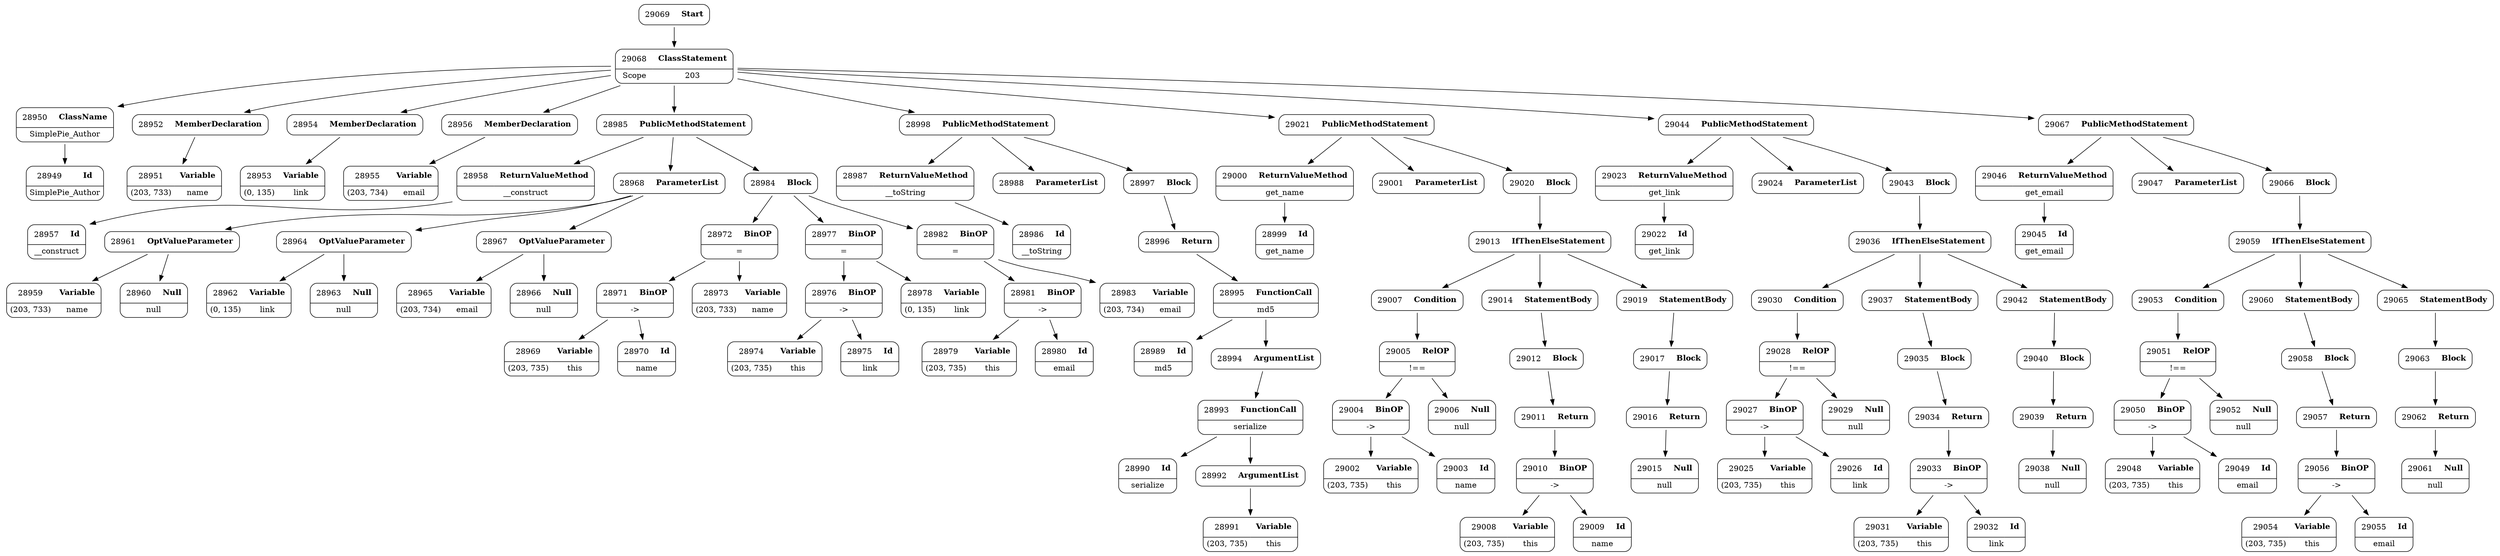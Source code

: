 digraph ast {
node [shape=none];
28949 [label=<<TABLE border='1' cellspacing='0' cellpadding='10' style='rounded' ><TR><TD border='0'>28949</TD><TD border='0'><B>Id</B></TD></TR><HR/><TR><TD border='0' cellpadding='5' colspan='2'>SimplePie_Author</TD></TR></TABLE>>];
28950 [label=<<TABLE border='1' cellspacing='0' cellpadding='10' style='rounded' ><TR><TD border='0'>28950</TD><TD border='0'><B>ClassName</B></TD></TR><HR/><TR><TD border='0' cellpadding='5' colspan='2'>SimplePie_Author</TD></TR></TABLE>>];
28950 -> 28949 [weight=2];
28951 [label=<<TABLE border='1' cellspacing='0' cellpadding='10' style='rounded' ><TR><TD border='0'>28951</TD><TD border='0'><B>Variable</B></TD></TR><HR/><TR><TD border='0' cellpadding='5'>(203, 733)</TD><TD border='0' cellpadding='5'>name</TD></TR></TABLE>>];
28952 [label=<<TABLE border='1' cellspacing='0' cellpadding='10' style='rounded' ><TR><TD border='0'>28952</TD><TD border='0'><B>MemberDeclaration</B></TD></TR></TABLE>>];
28952 -> 28951 [weight=2];
28953 [label=<<TABLE border='1' cellspacing='0' cellpadding='10' style='rounded' ><TR><TD border='0'>28953</TD><TD border='0'><B>Variable</B></TD></TR><HR/><TR><TD border='0' cellpadding='5'>(0, 135)</TD><TD border='0' cellpadding='5'>link</TD></TR></TABLE>>];
28954 [label=<<TABLE border='1' cellspacing='0' cellpadding='10' style='rounded' ><TR><TD border='0'>28954</TD><TD border='0'><B>MemberDeclaration</B></TD></TR></TABLE>>];
28954 -> 28953 [weight=2];
28955 [label=<<TABLE border='1' cellspacing='0' cellpadding='10' style='rounded' ><TR><TD border='0'>28955</TD><TD border='0'><B>Variable</B></TD></TR><HR/><TR><TD border='0' cellpadding='5'>(203, 734)</TD><TD border='0' cellpadding='5'>email</TD></TR></TABLE>>];
28956 [label=<<TABLE border='1' cellspacing='0' cellpadding='10' style='rounded' ><TR><TD border='0'>28956</TD><TD border='0'><B>MemberDeclaration</B></TD></TR></TABLE>>];
28956 -> 28955 [weight=2];
28957 [label=<<TABLE border='1' cellspacing='0' cellpadding='10' style='rounded' ><TR><TD border='0'>28957</TD><TD border='0'><B>Id</B></TD></TR><HR/><TR><TD border='0' cellpadding='5' colspan='2'>__construct</TD></TR></TABLE>>];
28958 [label=<<TABLE border='1' cellspacing='0' cellpadding='10' style='rounded' ><TR><TD border='0'>28958</TD><TD border='0'><B>ReturnValueMethod</B></TD></TR><HR/><TR><TD border='0' cellpadding='5' colspan='2'>__construct</TD></TR></TABLE>>];
28958 -> 28957 [weight=2];
28959 [label=<<TABLE border='1' cellspacing='0' cellpadding='10' style='rounded' ><TR><TD border='0'>28959</TD><TD border='0'><B>Variable</B></TD></TR><HR/><TR><TD border='0' cellpadding='5'>(203, 733)</TD><TD border='0' cellpadding='5'>name</TD></TR></TABLE>>];
28960 [label=<<TABLE border='1' cellspacing='0' cellpadding='10' style='rounded' ><TR><TD border='0'>28960</TD><TD border='0'><B>Null</B></TD></TR><HR/><TR><TD border='0' cellpadding='5' colspan='2'>null</TD></TR></TABLE>>];
28961 [label=<<TABLE border='1' cellspacing='0' cellpadding='10' style='rounded' ><TR><TD border='0'>28961</TD><TD border='0'><B>OptValueParameter</B></TD></TR></TABLE>>];
28961 -> 28959 [weight=2];
28961 -> 28960 [weight=2];
28962 [label=<<TABLE border='1' cellspacing='0' cellpadding='10' style='rounded' ><TR><TD border='0'>28962</TD><TD border='0'><B>Variable</B></TD></TR><HR/><TR><TD border='0' cellpadding='5'>(0, 135)</TD><TD border='0' cellpadding='5'>link</TD></TR></TABLE>>];
28963 [label=<<TABLE border='1' cellspacing='0' cellpadding='10' style='rounded' ><TR><TD border='0'>28963</TD><TD border='0'><B>Null</B></TD></TR><HR/><TR><TD border='0' cellpadding='5' colspan='2'>null</TD></TR></TABLE>>];
28964 [label=<<TABLE border='1' cellspacing='0' cellpadding='10' style='rounded' ><TR><TD border='0'>28964</TD><TD border='0'><B>OptValueParameter</B></TD></TR></TABLE>>];
28964 -> 28962 [weight=2];
28964 -> 28963 [weight=2];
28965 [label=<<TABLE border='1' cellspacing='0' cellpadding='10' style='rounded' ><TR><TD border='0'>28965</TD><TD border='0'><B>Variable</B></TD></TR><HR/><TR><TD border='0' cellpadding='5'>(203, 734)</TD><TD border='0' cellpadding='5'>email</TD></TR></TABLE>>];
28966 [label=<<TABLE border='1' cellspacing='0' cellpadding='10' style='rounded' ><TR><TD border='0'>28966</TD><TD border='0'><B>Null</B></TD></TR><HR/><TR><TD border='0' cellpadding='5' colspan='2'>null</TD></TR></TABLE>>];
28967 [label=<<TABLE border='1' cellspacing='0' cellpadding='10' style='rounded' ><TR><TD border='0'>28967</TD><TD border='0'><B>OptValueParameter</B></TD></TR></TABLE>>];
28967 -> 28965 [weight=2];
28967 -> 28966 [weight=2];
28968 [label=<<TABLE border='1' cellspacing='0' cellpadding='10' style='rounded' ><TR><TD border='0'>28968</TD><TD border='0'><B>ParameterList</B></TD></TR></TABLE>>];
28968 -> 28961 [weight=2];
28968 -> 28964 [weight=2];
28968 -> 28967 [weight=2];
28969 [label=<<TABLE border='1' cellspacing='0' cellpadding='10' style='rounded' ><TR><TD border='0'>28969</TD><TD border='0'><B>Variable</B></TD></TR><HR/><TR><TD border='0' cellpadding='5'>(203, 735)</TD><TD border='0' cellpadding='5'>this</TD></TR></TABLE>>];
28970 [label=<<TABLE border='1' cellspacing='0' cellpadding='10' style='rounded' ><TR><TD border='0'>28970</TD><TD border='0'><B>Id</B></TD></TR><HR/><TR><TD border='0' cellpadding='5' colspan='2'>name</TD></TR></TABLE>>];
28971 [label=<<TABLE border='1' cellspacing='0' cellpadding='10' style='rounded' ><TR><TD border='0'>28971</TD><TD border='0'><B>BinOP</B></TD></TR><HR/><TR><TD border='0' cellpadding='5' colspan='2'>-&gt;</TD></TR></TABLE>>];
28971 -> 28969 [weight=2];
28971 -> 28970 [weight=2];
28972 [label=<<TABLE border='1' cellspacing='0' cellpadding='10' style='rounded' ><TR><TD border='0'>28972</TD><TD border='0'><B>BinOP</B></TD></TR><HR/><TR><TD border='0' cellpadding='5' colspan='2'>=</TD></TR></TABLE>>];
28972 -> 28971 [weight=2];
28972 -> 28973 [weight=2];
28973 [label=<<TABLE border='1' cellspacing='0' cellpadding='10' style='rounded' ><TR><TD border='0'>28973</TD><TD border='0'><B>Variable</B></TD></TR><HR/><TR><TD border='0' cellpadding='5'>(203, 733)</TD><TD border='0' cellpadding='5'>name</TD></TR></TABLE>>];
28974 [label=<<TABLE border='1' cellspacing='0' cellpadding='10' style='rounded' ><TR><TD border='0'>28974</TD><TD border='0'><B>Variable</B></TD></TR><HR/><TR><TD border='0' cellpadding='5'>(203, 735)</TD><TD border='0' cellpadding='5'>this</TD></TR></TABLE>>];
28975 [label=<<TABLE border='1' cellspacing='0' cellpadding='10' style='rounded' ><TR><TD border='0'>28975</TD><TD border='0'><B>Id</B></TD></TR><HR/><TR><TD border='0' cellpadding='5' colspan='2'>link</TD></TR></TABLE>>];
28976 [label=<<TABLE border='1' cellspacing='0' cellpadding='10' style='rounded' ><TR><TD border='0'>28976</TD><TD border='0'><B>BinOP</B></TD></TR><HR/><TR><TD border='0' cellpadding='5' colspan='2'>-&gt;</TD></TR></TABLE>>];
28976 -> 28974 [weight=2];
28976 -> 28975 [weight=2];
28977 [label=<<TABLE border='1' cellspacing='0' cellpadding='10' style='rounded' ><TR><TD border='0'>28977</TD><TD border='0'><B>BinOP</B></TD></TR><HR/><TR><TD border='0' cellpadding='5' colspan='2'>=</TD></TR></TABLE>>];
28977 -> 28976 [weight=2];
28977 -> 28978 [weight=2];
28978 [label=<<TABLE border='1' cellspacing='0' cellpadding='10' style='rounded' ><TR><TD border='0'>28978</TD><TD border='0'><B>Variable</B></TD></TR><HR/><TR><TD border='0' cellpadding='5'>(0, 135)</TD><TD border='0' cellpadding='5'>link</TD></TR></TABLE>>];
28979 [label=<<TABLE border='1' cellspacing='0' cellpadding='10' style='rounded' ><TR><TD border='0'>28979</TD><TD border='0'><B>Variable</B></TD></TR><HR/><TR><TD border='0' cellpadding='5'>(203, 735)</TD><TD border='0' cellpadding='5'>this</TD></TR></TABLE>>];
28980 [label=<<TABLE border='1' cellspacing='0' cellpadding='10' style='rounded' ><TR><TD border='0'>28980</TD><TD border='0'><B>Id</B></TD></TR><HR/><TR><TD border='0' cellpadding='5' colspan='2'>email</TD></TR></TABLE>>];
28981 [label=<<TABLE border='1' cellspacing='0' cellpadding='10' style='rounded' ><TR><TD border='0'>28981</TD><TD border='0'><B>BinOP</B></TD></TR><HR/><TR><TD border='0' cellpadding='5' colspan='2'>-&gt;</TD></TR></TABLE>>];
28981 -> 28979 [weight=2];
28981 -> 28980 [weight=2];
28982 [label=<<TABLE border='1' cellspacing='0' cellpadding='10' style='rounded' ><TR><TD border='0'>28982</TD><TD border='0'><B>BinOP</B></TD></TR><HR/><TR><TD border='0' cellpadding='5' colspan='2'>=</TD></TR></TABLE>>];
28982 -> 28981 [weight=2];
28982 -> 28983 [weight=2];
28983 [label=<<TABLE border='1' cellspacing='0' cellpadding='10' style='rounded' ><TR><TD border='0'>28983</TD><TD border='0'><B>Variable</B></TD></TR><HR/><TR><TD border='0' cellpadding='5'>(203, 734)</TD><TD border='0' cellpadding='5'>email</TD></TR></TABLE>>];
28984 [label=<<TABLE border='1' cellspacing='0' cellpadding='10' style='rounded' ><TR><TD border='0'>28984</TD><TD border='0'><B>Block</B></TD></TR></TABLE>>];
28984 -> 28972 [weight=2];
28984 -> 28977 [weight=2];
28984 -> 28982 [weight=2];
28985 [label=<<TABLE border='1' cellspacing='0' cellpadding='10' style='rounded' ><TR><TD border='0'>28985</TD><TD border='0'><B>PublicMethodStatement</B></TD></TR></TABLE>>];
28985 -> 28958 [weight=2];
28985 -> 28968 [weight=2];
28985 -> 28984 [weight=2];
28986 [label=<<TABLE border='1' cellspacing='0' cellpadding='10' style='rounded' ><TR><TD border='0'>28986</TD><TD border='0'><B>Id</B></TD></TR><HR/><TR><TD border='0' cellpadding='5' colspan='2'>__toString</TD></TR></TABLE>>];
28987 [label=<<TABLE border='1' cellspacing='0' cellpadding='10' style='rounded' ><TR><TD border='0'>28987</TD><TD border='0'><B>ReturnValueMethod</B></TD></TR><HR/><TR><TD border='0' cellpadding='5' colspan='2'>__toString</TD></TR></TABLE>>];
28987 -> 28986 [weight=2];
28988 [label=<<TABLE border='1' cellspacing='0' cellpadding='10' style='rounded' ><TR><TD border='0'>28988</TD><TD border='0'><B>ParameterList</B></TD></TR></TABLE>>];
28989 [label=<<TABLE border='1' cellspacing='0' cellpadding='10' style='rounded' ><TR><TD border='0'>28989</TD><TD border='0'><B>Id</B></TD></TR><HR/><TR><TD border='0' cellpadding='5' colspan='2'>md5</TD></TR></TABLE>>];
28990 [label=<<TABLE border='1' cellspacing='0' cellpadding='10' style='rounded' ><TR><TD border='0'>28990</TD><TD border='0'><B>Id</B></TD></TR><HR/><TR><TD border='0' cellpadding='5' colspan='2'>serialize</TD></TR></TABLE>>];
28991 [label=<<TABLE border='1' cellspacing='0' cellpadding='10' style='rounded' ><TR><TD border='0'>28991</TD><TD border='0'><B>Variable</B></TD></TR><HR/><TR><TD border='0' cellpadding='5'>(203, 735)</TD><TD border='0' cellpadding='5'>this</TD></TR></TABLE>>];
28992 [label=<<TABLE border='1' cellspacing='0' cellpadding='10' style='rounded' ><TR><TD border='0'>28992</TD><TD border='0'><B>ArgumentList</B></TD></TR></TABLE>>];
28992 -> 28991 [weight=2];
28993 [label=<<TABLE border='1' cellspacing='0' cellpadding='10' style='rounded' ><TR><TD border='0'>28993</TD><TD border='0'><B>FunctionCall</B></TD></TR><HR/><TR><TD border='0' cellpadding='5' colspan='2'>serialize</TD></TR></TABLE>>];
28993 -> 28990 [weight=2];
28993 -> 28992 [weight=2];
28994 [label=<<TABLE border='1' cellspacing='0' cellpadding='10' style='rounded' ><TR><TD border='0'>28994</TD><TD border='0'><B>ArgumentList</B></TD></TR></TABLE>>];
28994 -> 28993 [weight=2];
28995 [label=<<TABLE border='1' cellspacing='0' cellpadding='10' style='rounded' ><TR><TD border='0'>28995</TD><TD border='0'><B>FunctionCall</B></TD></TR><HR/><TR><TD border='0' cellpadding='5' colspan='2'>md5</TD></TR></TABLE>>];
28995 -> 28989 [weight=2];
28995 -> 28994 [weight=2];
28996 [label=<<TABLE border='1' cellspacing='0' cellpadding='10' style='rounded' ><TR><TD border='0'>28996</TD><TD border='0'><B>Return</B></TD></TR></TABLE>>];
28996 -> 28995 [weight=2];
28997 [label=<<TABLE border='1' cellspacing='0' cellpadding='10' style='rounded' ><TR><TD border='0'>28997</TD><TD border='0'><B>Block</B></TD></TR></TABLE>>];
28997 -> 28996 [weight=2];
28998 [label=<<TABLE border='1' cellspacing='0' cellpadding='10' style='rounded' ><TR><TD border='0'>28998</TD><TD border='0'><B>PublicMethodStatement</B></TD></TR></TABLE>>];
28998 -> 28987 [weight=2];
28998 -> 28988 [weight=2];
28998 -> 28997 [weight=2];
28999 [label=<<TABLE border='1' cellspacing='0' cellpadding='10' style='rounded' ><TR><TD border='0'>28999</TD><TD border='0'><B>Id</B></TD></TR><HR/><TR><TD border='0' cellpadding='5' colspan='2'>get_name</TD></TR></TABLE>>];
29000 [label=<<TABLE border='1' cellspacing='0' cellpadding='10' style='rounded' ><TR><TD border='0'>29000</TD><TD border='0'><B>ReturnValueMethod</B></TD></TR><HR/><TR><TD border='0' cellpadding='5' colspan='2'>get_name</TD></TR></TABLE>>];
29000 -> 28999 [weight=2];
29001 [label=<<TABLE border='1' cellspacing='0' cellpadding='10' style='rounded' ><TR><TD border='0'>29001</TD><TD border='0'><B>ParameterList</B></TD></TR></TABLE>>];
29002 [label=<<TABLE border='1' cellspacing='0' cellpadding='10' style='rounded' ><TR><TD border='0'>29002</TD><TD border='0'><B>Variable</B></TD></TR><HR/><TR><TD border='0' cellpadding='5'>(203, 735)</TD><TD border='0' cellpadding='5'>this</TD></TR></TABLE>>];
29003 [label=<<TABLE border='1' cellspacing='0' cellpadding='10' style='rounded' ><TR><TD border='0'>29003</TD><TD border='0'><B>Id</B></TD></TR><HR/><TR><TD border='0' cellpadding='5' colspan='2'>name</TD></TR></TABLE>>];
29004 [label=<<TABLE border='1' cellspacing='0' cellpadding='10' style='rounded' ><TR><TD border='0'>29004</TD><TD border='0'><B>BinOP</B></TD></TR><HR/><TR><TD border='0' cellpadding='5' colspan='2'>-&gt;</TD></TR></TABLE>>];
29004 -> 29002 [weight=2];
29004 -> 29003 [weight=2];
29005 [label=<<TABLE border='1' cellspacing='0' cellpadding='10' style='rounded' ><TR><TD border='0'>29005</TD><TD border='0'><B>RelOP</B></TD></TR><HR/><TR><TD border='0' cellpadding='5' colspan='2'>!==</TD></TR></TABLE>>];
29005 -> 29004 [weight=2];
29005 -> 29006 [weight=2];
29006 [label=<<TABLE border='1' cellspacing='0' cellpadding='10' style='rounded' ><TR><TD border='0'>29006</TD><TD border='0'><B>Null</B></TD></TR><HR/><TR><TD border='0' cellpadding='5' colspan='2'>null</TD></TR></TABLE>>];
29007 [label=<<TABLE border='1' cellspacing='0' cellpadding='10' style='rounded' ><TR><TD border='0'>29007</TD><TD border='0'><B>Condition</B></TD></TR></TABLE>>];
29007 -> 29005 [weight=2];
29008 [label=<<TABLE border='1' cellspacing='0' cellpadding='10' style='rounded' ><TR><TD border='0'>29008</TD><TD border='0'><B>Variable</B></TD></TR><HR/><TR><TD border='0' cellpadding='5'>(203, 735)</TD><TD border='0' cellpadding='5'>this</TD></TR></TABLE>>];
29009 [label=<<TABLE border='1' cellspacing='0' cellpadding='10' style='rounded' ><TR><TD border='0'>29009</TD><TD border='0'><B>Id</B></TD></TR><HR/><TR><TD border='0' cellpadding='5' colspan='2'>name</TD></TR></TABLE>>];
29010 [label=<<TABLE border='1' cellspacing='0' cellpadding='10' style='rounded' ><TR><TD border='0'>29010</TD><TD border='0'><B>BinOP</B></TD></TR><HR/><TR><TD border='0' cellpadding='5' colspan='2'>-&gt;</TD></TR></TABLE>>];
29010 -> 29008 [weight=2];
29010 -> 29009 [weight=2];
29011 [label=<<TABLE border='1' cellspacing='0' cellpadding='10' style='rounded' ><TR><TD border='0'>29011</TD><TD border='0'><B>Return</B></TD></TR></TABLE>>];
29011 -> 29010 [weight=2];
29012 [label=<<TABLE border='1' cellspacing='0' cellpadding='10' style='rounded' ><TR><TD border='0'>29012</TD><TD border='0'><B>Block</B></TD></TR></TABLE>>];
29012 -> 29011 [weight=2];
29013 [label=<<TABLE border='1' cellspacing='0' cellpadding='10' style='rounded' ><TR><TD border='0'>29013</TD><TD border='0'><B>IfThenElseStatement</B></TD></TR></TABLE>>];
29013 -> 29007 [weight=2];
29013 -> 29014 [weight=2];
29013 -> 29019 [weight=2];
29014 [label=<<TABLE border='1' cellspacing='0' cellpadding='10' style='rounded' ><TR><TD border='0'>29014</TD><TD border='0'><B>StatementBody</B></TD></TR></TABLE>>];
29014 -> 29012 [weight=2];
29015 [label=<<TABLE border='1' cellspacing='0' cellpadding='10' style='rounded' ><TR><TD border='0'>29015</TD><TD border='0'><B>Null</B></TD></TR><HR/><TR><TD border='0' cellpadding='5' colspan='2'>null</TD></TR></TABLE>>];
29016 [label=<<TABLE border='1' cellspacing='0' cellpadding='10' style='rounded' ><TR><TD border='0'>29016</TD><TD border='0'><B>Return</B></TD></TR></TABLE>>];
29016 -> 29015 [weight=2];
29017 [label=<<TABLE border='1' cellspacing='0' cellpadding='10' style='rounded' ><TR><TD border='0'>29017</TD><TD border='0'><B>Block</B></TD></TR></TABLE>>];
29017 -> 29016 [weight=2];
29019 [label=<<TABLE border='1' cellspacing='0' cellpadding='10' style='rounded' ><TR><TD border='0'>29019</TD><TD border='0'><B>StatementBody</B></TD></TR></TABLE>>];
29019 -> 29017 [weight=2];
29020 [label=<<TABLE border='1' cellspacing='0' cellpadding='10' style='rounded' ><TR><TD border='0'>29020</TD><TD border='0'><B>Block</B></TD></TR></TABLE>>];
29020 -> 29013 [weight=2];
29021 [label=<<TABLE border='1' cellspacing='0' cellpadding='10' style='rounded' ><TR><TD border='0'>29021</TD><TD border='0'><B>PublicMethodStatement</B></TD></TR></TABLE>>];
29021 -> 29000 [weight=2];
29021 -> 29001 [weight=2];
29021 -> 29020 [weight=2];
29022 [label=<<TABLE border='1' cellspacing='0' cellpadding='10' style='rounded' ><TR><TD border='0'>29022</TD><TD border='0'><B>Id</B></TD></TR><HR/><TR><TD border='0' cellpadding='5' colspan='2'>get_link</TD></TR></TABLE>>];
29023 [label=<<TABLE border='1' cellspacing='0' cellpadding='10' style='rounded' ><TR><TD border='0'>29023</TD><TD border='0'><B>ReturnValueMethod</B></TD></TR><HR/><TR><TD border='0' cellpadding='5' colspan='2'>get_link</TD></TR></TABLE>>];
29023 -> 29022 [weight=2];
29024 [label=<<TABLE border='1' cellspacing='0' cellpadding='10' style='rounded' ><TR><TD border='0'>29024</TD><TD border='0'><B>ParameterList</B></TD></TR></TABLE>>];
29025 [label=<<TABLE border='1' cellspacing='0' cellpadding='10' style='rounded' ><TR><TD border='0'>29025</TD><TD border='0'><B>Variable</B></TD></TR><HR/><TR><TD border='0' cellpadding='5'>(203, 735)</TD><TD border='0' cellpadding='5'>this</TD></TR></TABLE>>];
29026 [label=<<TABLE border='1' cellspacing='0' cellpadding='10' style='rounded' ><TR><TD border='0'>29026</TD><TD border='0'><B>Id</B></TD></TR><HR/><TR><TD border='0' cellpadding='5' colspan='2'>link</TD></TR></TABLE>>];
29027 [label=<<TABLE border='1' cellspacing='0' cellpadding='10' style='rounded' ><TR><TD border='0'>29027</TD><TD border='0'><B>BinOP</B></TD></TR><HR/><TR><TD border='0' cellpadding='5' colspan='2'>-&gt;</TD></TR></TABLE>>];
29027 -> 29025 [weight=2];
29027 -> 29026 [weight=2];
29028 [label=<<TABLE border='1' cellspacing='0' cellpadding='10' style='rounded' ><TR><TD border='0'>29028</TD><TD border='0'><B>RelOP</B></TD></TR><HR/><TR><TD border='0' cellpadding='5' colspan='2'>!==</TD></TR></TABLE>>];
29028 -> 29027 [weight=2];
29028 -> 29029 [weight=2];
29029 [label=<<TABLE border='1' cellspacing='0' cellpadding='10' style='rounded' ><TR><TD border='0'>29029</TD><TD border='0'><B>Null</B></TD></TR><HR/><TR><TD border='0' cellpadding='5' colspan='2'>null</TD></TR></TABLE>>];
29030 [label=<<TABLE border='1' cellspacing='0' cellpadding='10' style='rounded' ><TR><TD border='0'>29030</TD><TD border='0'><B>Condition</B></TD></TR></TABLE>>];
29030 -> 29028 [weight=2];
29031 [label=<<TABLE border='1' cellspacing='0' cellpadding='10' style='rounded' ><TR><TD border='0'>29031</TD><TD border='0'><B>Variable</B></TD></TR><HR/><TR><TD border='0' cellpadding='5'>(203, 735)</TD><TD border='0' cellpadding='5'>this</TD></TR></TABLE>>];
29032 [label=<<TABLE border='1' cellspacing='0' cellpadding='10' style='rounded' ><TR><TD border='0'>29032</TD><TD border='0'><B>Id</B></TD></TR><HR/><TR><TD border='0' cellpadding='5' colspan='2'>link</TD></TR></TABLE>>];
29033 [label=<<TABLE border='1' cellspacing='0' cellpadding='10' style='rounded' ><TR><TD border='0'>29033</TD><TD border='0'><B>BinOP</B></TD></TR><HR/><TR><TD border='0' cellpadding='5' colspan='2'>-&gt;</TD></TR></TABLE>>];
29033 -> 29031 [weight=2];
29033 -> 29032 [weight=2];
29034 [label=<<TABLE border='1' cellspacing='0' cellpadding='10' style='rounded' ><TR><TD border='0'>29034</TD><TD border='0'><B>Return</B></TD></TR></TABLE>>];
29034 -> 29033 [weight=2];
29035 [label=<<TABLE border='1' cellspacing='0' cellpadding='10' style='rounded' ><TR><TD border='0'>29035</TD><TD border='0'><B>Block</B></TD></TR></TABLE>>];
29035 -> 29034 [weight=2];
29036 [label=<<TABLE border='1' cellspacing='0' cellpadding='10' style='rounded' ><TR><TD border='0'>29036</TD><TD border='0'><B>IfThenElseStatement</B></TD></TR></TABLE>>];
29036 -> 29030 [weight=2];
29036 -> 29037 [weight=2];
29036 -> 29042 [weight=2];
29037 [label=<<TABLE border='1' cellspacing='0' cellpadding='10' style='rounded' ><TR><TD border='0'>29037</TD><TD border='0'><B>StatementBody</B></TD></TR></TABLE>>];
29037 -> 29035 [weight=2];
29038 [label=<<TABLE border='1' cellspacing='0' cellpadding='10' style='rounded' ><TR><TD border='0'>29038</TD><TD border='0'><B>Null</B></TD></TR><HR/><TR><TD border='0' cellpadding='5' colspan='2'>null</TD></TR></TABLE>>];
29039 [label=<<TABLE border='1' cellspacing='0' cellpadding='10' style='rounded' ><TR><TD border='0'>29039</TD><TD border='0'><B>Return</B></TD></TR></TABLE>>];
29039 -> 29038 [weight=2];
29040 [label=<<TABLE border='1' cellspacing='0' cellpadding='10' style='rounded' ><TR><TD border='0'>29040</TD><TD border='0'><B>Block</B></TD></TR></TABLE>>];
29040 -> 29039 [weight=2];
29042 [label=<<TABLE border='1' cellspacing='0' cellpadding='10' style='rounded' ><TR><TD border='0'>29042</TD><TD border='0'><B>StatementBody</B></TD></TR></TABLE>>];
29042 -> 29040 [weight=2];
29043 [label=<<TABLE border='1' cellspacing='0' cellpadding='10' style='rounded' ><TR><TD border='0'>29043</TD><TD border='0'><B>Block</B></TD></TR></TABLE>>];
29043 -> 29036 [weight=2];
29044 [label=<<TABLE border='1' cellspacing='0' cellpadding='10' style='rounded' ><TR><TD border='0'>29044</TD><TD border='0'><B>PublicMethodStatement</B></TD></TR></TABLE>>];
29044 -> 29023 [weight=2];
29044 -> 29024 [weight=2];
29044 -> 29043 [weight=2];
29045 [label=<<TABLE border='1' cellspacing='0' cellpadding='10' style='rounded' ><TR><TD border='0'>29045</TD><TD border='0'><B>Id</B></TD></TR><HR/><TR><TD border='0' cellpadding='5' colspan='2'>get_email</TD></TR></TABLE>>];
29046 [label=<<TABLE border='1' cellspacing='0' cellpadding='10' style='rounded' ><TR><TD border='0'>29046</TD><TD border='0'><B>ReturnValueMethod</B></TD></TR><HR/><TR><TD border='0' cellpadding='5' colspan='2'>get_email</TD></TR></TABLE>>];
29046 -> 29045 [weight=2];
29047 [label=<<TABLE border='1' cellspacing='0' cellpadding='10' style='rounded' ><TR><TD border='0'>29047</TD><TD border='0'><B>ParameterList</B></TD></TR></TABLE>>];
29048 [label=<<TABLE border='1' cellspacing='0' cellpadding='10' style='rounded' ><TR><TD border='0'>29048</TD><TD border='0'><B>Variable</B></TD></TR><HR/><TR><TD border='0' cellpadding='5'>(203, 735)</TD><TD border='0' cellpadding='5'>this</TD></TR></TABLE>>];
29049 [label=<<TABLE border='1' cellspacing='0' cellpadding='10' style='rounded' ><TR><TD border='0'>29049</TD><TD border='0'><B>Id</B></TD></TR><HR/><TR><TD border='0' cellpadding='5' colspan='2'>email</TD></TR></TABLE>>];
29050 [label=<<TABLE border='1' cellspacing='0' cellpadding='10' style='rounded' ><TR><TD border='0'>29050</TD><TD border='0'><B>BinOP</B></TD></TR><HR/><TR><TD border='0' cellpadding='5' colspan='2'>-&gt;</TD></TR></TABLE>>];
29050 -> 29048 [weight=2];
29050 -> 29049 [weight=2];
29051 [label=<<TABLE border='1' cellspacing='0' cellpadding='10' style='rounded' ><TR><TD border='0'>29051</TD><TD border='0'><B>RelOP</B></TD></TR><HR/><TR><TD border='0' cellpadding='5' colspan='2'>!==</TD></TR></TABLE>>];
29051 -> 29050 [weight=2];
29051 -> 29052 [weight=2];
29052 [label=<<TABLE border='1' cellspacing='0' cellpadding='10' style='rounded' ><TR><TD border='0'>29052</TD><TD border='0'><B>Null</B></TD></TR><HR/><TR><TD border='0' cellpadding='5' colspan='2'>null</TD></TR></TABLE>>];
29053 [label=<<TABLE border='1' cellspacing='0' cellpadding='10' style='rounded' ><TR><TD border='0'>29053</TD><TD border='0'><B>Condition</B></TD></TR></TABLE>>];
29053 -> 29051 [weight=2];
29054 [label=<<TABLE border='1' cellspacing='0' cellpadding='10' style='rounded' ><TR><TD border='0'>29054</TD><TD border='0'><B>Variable</B></TD></TR><HR/><TR><TD border='0' cellpadding='5'>(203, 735)</TD><TD border='0' cellpadding='5'>this</TD></TR></TABLE>>];
29055 [label=<<TABLE border='1' cellspacing='0' cellpadding='10' style='rounded' ><TR><TD border='0'>29055</TD><TD border='0'><B>Id</B></TD></TR><HR/><TR><TD border='0' cellpadding='5' colspan='2'>email</TD></TR></TABLE>>];
29056 [label=<<TABLE border='1' cellspacing='0' cellpadding='10' style='rounded' ><TR><TD border='0'>29056</TD><TD border='0'><B>BinOP</B></TD></TR><HR/><TR><TD border='0' cellpadding='5' colspan='2'>-&gt;</TD></TR></TABLE>>];
29056 -> 29054 [weight=2];
29056 -> 29055 [weight=2];
29057 [label=<<TABLE border='1' cellspacing='0' cellpadding='10' style='rounded' ><TR><TD border='0'>29057</TD><TD border='0'><B>Return</B></TD></TR></TABLE>>];
29057 -> 29056 [weight=2];
29058 [label=<<TABLE border='1' cellspacing='0' cellpadding='10' style='rounded' ><TR><TD border='0'>29058</TD><TD border='0'><B>Block</B></TD></TR></TABLE>>];
29058 -> 29057 [weight=2];
29059 [label=<<TABLE border='1' cellspacing='0' cellpadding='10' style='rounded' ><TR><TD border='0'>29059</TD><TD border='0'><B>IfThenElseStatement</B></TD></TR></TABLE>>];
29059 -> 29053 [weight=2];
29059 -> 29060 [weight=2];
29059 -> 29065 [weight=2];
29060 [label=<<TABLE border='1' cellspacing='0' cellpadding='10' style='rounded' ><TR><TD border='0'>29060</TD><TD border='0'><B>StatementBody</B></TD></TR></TABLE>>];
29060 -> 29058 [weight=2];
29061 [label=<<TABLE border='1' cellspacing='0' cellpadding='10' style='rounded' ><TR><TD border='0'>29061</TD><TD border='0'><B>Null</B></TD></TR><HR/><TR><TD border='0' cellpadding='5' colspan='2'>null</TD></TR></TABLE>>];
29062 [label=<<TABLE border='1' cellspacing='0' cellpadding='10' style='rounded' ><TR><TD border='0'>29062</TD><TD border='0'><B>Return</B></TD></TR></TABLE>>];
29062 -> 29061 [weight=2];
29063 [label=<<TABLE border='1' cellspacing='0' cellpadding='10' style='rounded' ><TR><TD border='0'>29063</TD><TD border='0'><B>Block</B></TD></TR></TABLE>>];
29063 -> 29062 [weight=2];
29065 [label=<<TABLE border='1' cellspacing='0' cellpadding='10' style='rounded' ><TR><TD border='0'>29065</TD><TD border='0'><B>StatementBody</B></TD></TR></TABLE>>];
29065 -> 29063 [weight=2];
29066 [label=<<TABLE border='1' cellspacing='0' cellpadding='10' style='rounded' ><TR><TD border='0'>29066</TD><TD border='0'><B>Block</B></TD></TR></TABLE>>];
29066 -> 29059 [weight=2];
29067 [label=<<TABLE border='1' cellspacing='0' cellpadding='10' style='rounded' ><TR><TD border='0'>29067</TD><TD border='0'><B>PublicMethodStatement</B></TD></TR></TABLE>>];
29067 -> 29046 [weight=2];
29067 -> 29047 [weight=2];
29067 -> 29066 [weight=2];
29068 [label=<<TABLE border='1' cellspacing='0' cellpadding='10' style='rounded' ><TR><TD border='0'>29068</TD><TD border='0'><B>ClassStatement</B></TD></TR><HR/><TR><TD border='0' cellpadding='5'>Scope</TD><TD border='0' cellpadding='5'>203</TD></TR></TABLE>>];
29068 -> 28950 [weight=2];
29068 -> 28952 [weight=2];
29068 -> 28954 [weight=2];
29068 -> 28956 [weight=2];
29068 -> 28985 [weight=2];
29068 -> 28998 [weight=2];
29068 -> 29021 [weight=2];
29068 -> 29044 [weight=2];
29068 -> 29067 [weight=2];
29069 [label=<<TABLE border='1' cellspacing='0' cellpadding='10' style='rounded' ><TR><TD border='0'>29069</TD><TD border='0'><B>Start</B></TD></TR></TABLE>>];
29069 -> 29068 [weight=2];
}
